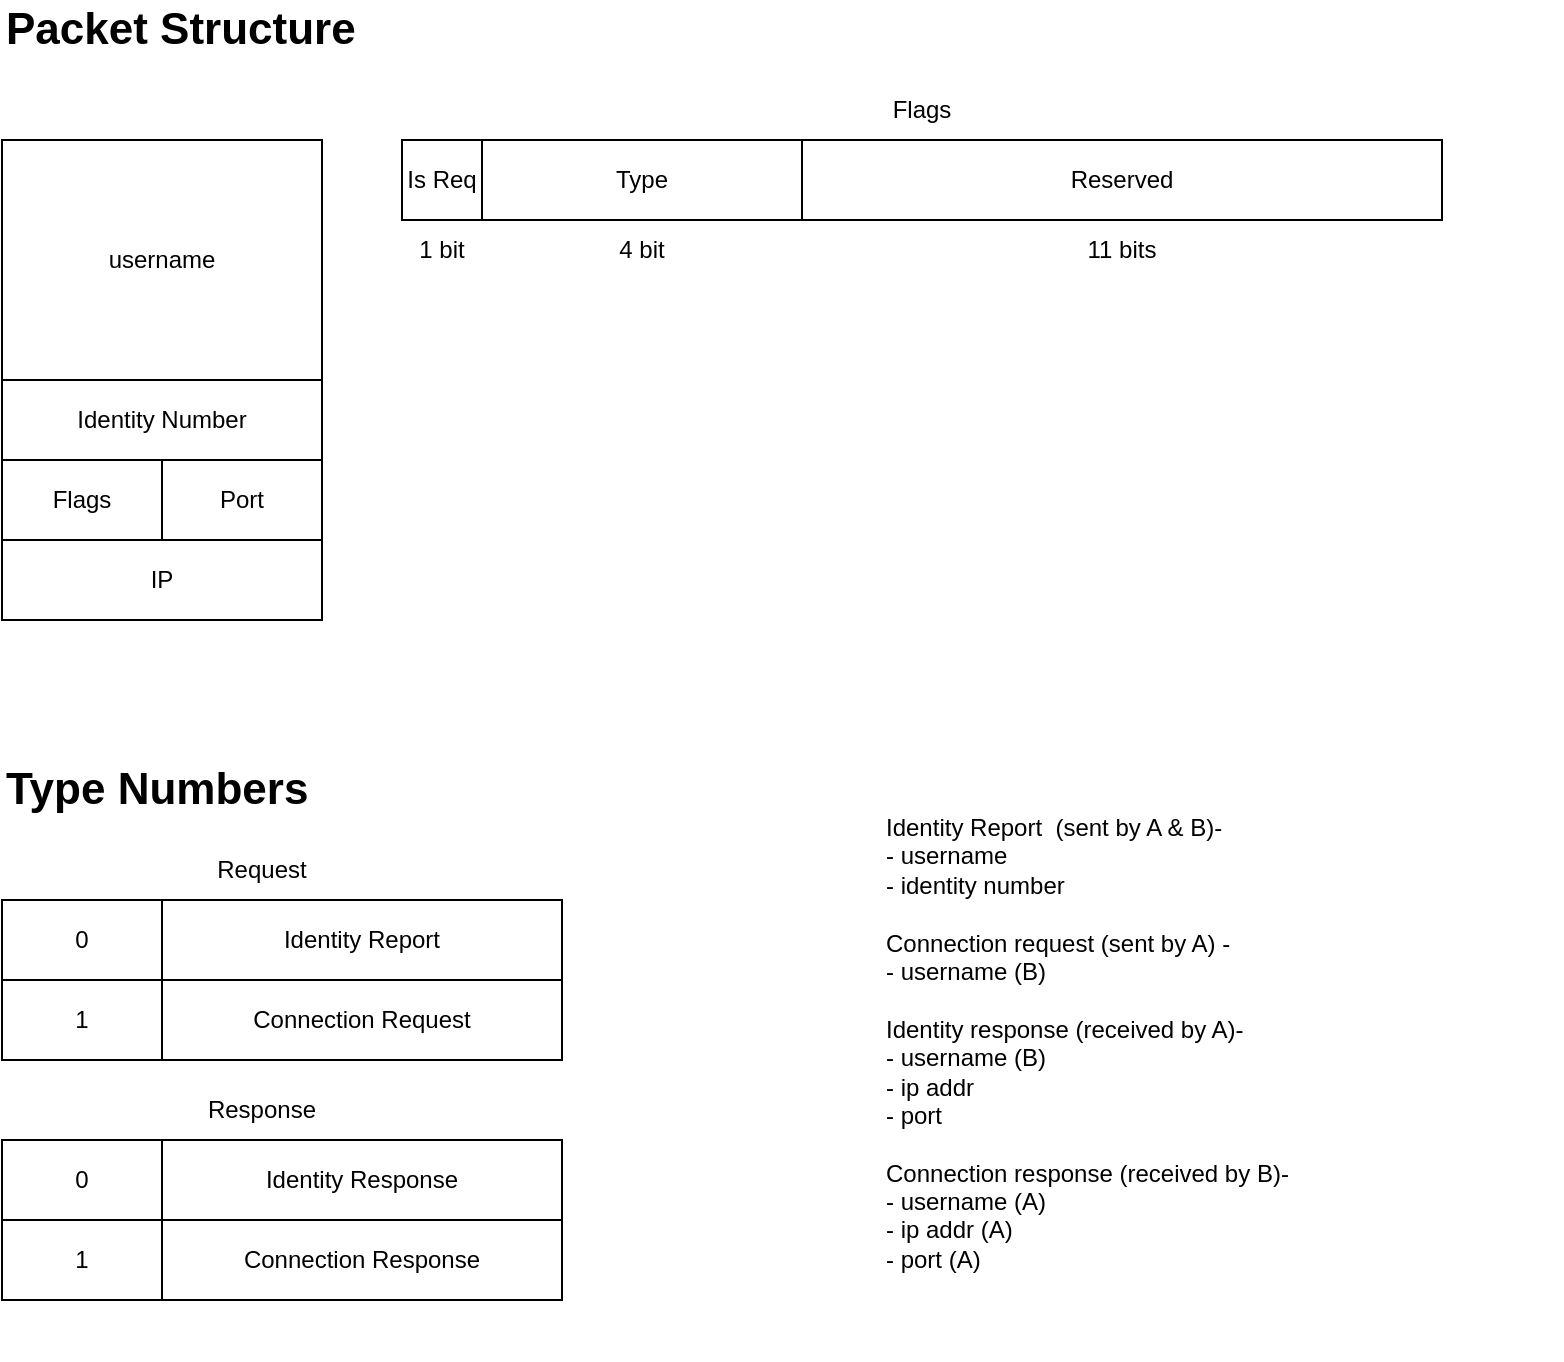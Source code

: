 <mxfile version="15.7.0" type="github"><diagram id="IKjqVOgxeg2wQAaVnLiK" name="Server Link Packet Structure"><mxGraphModel dx="1422" dy="798" grid="1" gridSize="10" guides="1" tooltips="1" connect="1" arrows="1" fold="1" page="1" pageScale="1" pageWidth="850" pageHeight="1100" math="0" shadow="0"><root><mxCell id="sJ-mI_hsvMh35UI8rQKV-0"/><mxCell id="sJ-mI_hsvMh35UI8rQKV-1" parent="sJ-mI_hsvMh35UI8rQKV-0"/><mxCell id="sJ-mI_hsvMh35UI8rQKV-2" value="Identity Report&amp;nbsp; (sent by A &amp;amp; B)-&lt;br&gt;- username&lt;br&gt;- identity number&lt;br&gt;&lt;br&gt;Connection request (sent by A) -&lt;br&gt;- username (B)&lt;br&gt;&lt;br&gt;Identity response (received by A)-&lt;br&gt;- username (B)&lt;br&gt;- ip addr&lt;br&gt;- port&lt;br&gt;&lt;br&gt;Connection response (received by B)-&lt;br&gt;- username (A)&lt;br&gt;- ip addr (A)&lt;br&gt;- port (A)" style="text;html=1;strokeColor=none;fillColor=none;align=left;verticalAlign=top;whiteSpace=wrap;rounded=0;" vertex="1" parent="sJ-mI_hsvMh35UI8rQKV-1"><mxGeometry x="480" y="430" width="340" height="280" as="geometry"/></mxCell><mxCell id="sJ-mI_hsvMh35UI8rQKV-3" value="username" style="rounded=0;whiteSpace=wrap;html=1;align=center;verticalAlign=middle;" vertex="1" parent="sJ-mI_hsvMh35UI8rQKV-1"><mxGeometry x="40" y="100" width="160" height="120" as="geometry"/></mxCell><mxCell id="sJ-mI_hsvMh35UI8rQKV-4" value="Identity Number" style="rounded=0;whiteSpace=wrap;html=1;align=center;verticalAlign=middle;" vertex="1" parent="sJ-mI_hsvMh35UI8rQKV-1"><mxGeometry x="40" y="220" width="160" height="40" as="geometry"/></mxCell><mxCell id="sJ-mI_hsvMh35UI8rQKV-5" value="Flags" style="rounded=0;whiteSpace=wrap;html=1;align=center;verticalAlign=middle;" vertex="1" parent="sJ-mI_hsvMh35UI8rQKV-1"><mxGeometry x="40" y="260" width="80" height="40" as="geometry"/></mxCell><mxCell id="sJ-mI_hsvMh35UI8rQKV-6" value="Is Req" style="rounded=0;whiteSpace=wrap;html=1;align=center;verticalAlign=middle;" vertex="1" parent="sJ-mI_hsvMh35UI8rQKV-1"><mxGeometry x="240" y="100" width="40" height="40" as="geometry"/></mxCell><mxCell id="sJ-mI_hsvMh35UI8rQKV-7" value="Flags" style="text;html=1;strokeColor=none;fillColor=none;align=center;verticalAlign=middle;whiteSpace=wrap;rounded=0;" vertex="1" parent="sJ-mI_hsvMh35UI8rQKV-1"><mxGeometry x="470" y="70" width="60" height="30" as="geometry"/></mxCell><mxCell id="sJ-mI_hsvMh35UI8rQKV-8" value="Type" style="rounded=0;whiteSpace=wrap;html=1;align=center;verticalAlign=middle;" vertex="1" parent="sJ-mI_hsvMh35UI8rQKV-1"><mxGeometry x="280" y="100" width="160" height="40" as="geometry"/></mxCell><mxCell id="sJ-mI_hsvMh35UI8rQKV-9" value="1 bit" style="text;html=1;strokeColor=none;fillColor=none;align=center;verticalAlign=middle;whiteSpace=wrap;rounded=0;" vertex="1" parent="sJ-mI_hsvMh35UI8rQKV-1"><mxGeometry x="230" y="140" width="60" height="30" as="geometry"/></mxCell><mxCell id="sJ-mI_hsvMh35UI8rQKV-10" value="4 bit" style="text;html=1;strokeColor=none;fillColor=none;align=center;verticalAlign=middle;whiteSpace=wrap;rounded=0;" vertex="1" parent="sJ-mI_hsvMh35UI8rQKV-1"><mxGeometry x="330" y="140" width="60" height="30" as="geometry"/></mxCell><mxCell id="sJ-mI_hsvMh35UI8rQKV-11" value="Port" style="rounded=0;whiteSpace=wrap;html=1;align=center;verticalAlign=middle;" vertex="1" parent="sJ-mI_hsvMh35UI8rQKV-1"><mxGeometry x="120" y="260" width="80" height="40" as="geometry"/></mxCell><mxCell id="sJ-mI_hsvMh35UI8rQKV-12" value="Reserved" style="rounded=0;whiteSpace=wrap;html=1;align=center;verticalAlign=middle;" vertex="1" parent="sJ-mI_hsvMh35UI8rQKV-1"><mxGeometry x="440" y="100" width="320" height="40" as="geometry"/></mxCell><mxCell id="sJ-mI_hsvMh35UI8rQKV-13" value="11 bits" style="text;html=1;strokeColor=none;fillColor=none;align=center;verticalAlign=middle;whiteSpace=wrap;rounded=0;" vertex="1" parent="sJ-mI_hsvMh35UI8rQKV-1"><mxGeometry x="570" y="140" width="60" height="30" as="geometry"/></mxCell><mxCell id="sJ-mI_hsvMh35UI8rQKV-14" value="IP" style="rounded=0;whiteSpace=wrap;html=1;align=center;verticalAlign=middle;" vertex="1" parent="sJ-mI_hsvMh35UI8rQKV-1"><mxGeometry x="40" y="300" width="160" height="40" as="geometry"/></mxCell><mxCell id="sJ-mI_hsvMh35UI8rQKV-15" value="0" style="rounded=0;whiteSpace=wrap;html=1;align=center;verticalAlign=middle;" vertex="1" parent="sJ-mI_hsvMh35UI8rQKV-1"><mxGeometry x="40" y="480" width="80" height="40" as="geometry"/></mxCell><mxCell id="sJ-mI_hsvMh35UI8rQKV-16" value="Identity Report" style="rounded=0;whiteSpace=wrap;html=1;align=center;verticalAlign=middle;" vertex="1" parent="sJ-mI_hsvMh35UI8rQKV-1"><mxGeometry x="120" y="480" width="200" height="40" as="geometry"/></mxCell><mxCell id="sJ-mI_hsvMh35UI8rQKV-17" value="1" style="rounded=0;whiteSpace=wrap;html=1;align=center;verticalAlign=middle;" vertex="1" parent="sJ-mI_hsvMh35UI8rQKV-1"><mxGeometry x="40" y="520" width="80" height="40" as="geometry"/></mxCell><mxCell id="sJ-mI_hsvMh35UI8rQKV-18" value="Connection Request" style="rounded=0;whiteSpace=wrap;html=1;align=center;verticalAlign=middle;" vertex="1" parent="sJ-mI_hsvMh35UI8rQKV-1"><mxGeometry x="120" y="520" width="200" height="40" as="geometry"/></mxCell><mxCell id="sJ-mI_hsvMh35UI8rQKV-19" value="0" style="rounded=0;whiteSpace=wrap;html=1;align=center;verticalAlign=middle;" vertex="1" parent="sJ-mI_hsvMh35UI8rQKV-1"><mxGeometry x="40" y="600" width="80" height="40" as="geometry"/></mxCell><mxCell id="sJ-mI_hsvMh35UI8rQKV-20" value="Identity Response" style="rounded=0;whiteSpace=wrap;html=1;align=center;verticalAlign=middle;" vertex="1" parent="sJ-mI_hsvMh35UI8rQKV-1"><mxGeometry x="120" y="600" width="200" height="40" as="geometry"/></mxCell><mxCell id="sJ-mI_hsvMh35UI8rQKV-21" value="Request" style="text;html=1;strokeColor=none;fillColor=none;align=center;verticalAlign=middle;whiteSpace=wrap;rounded=0;" vertex="1" parent="sJ-mI_hsvMh35UI8rQKV-1"><mxGeometry x="140" y="450" width="60" height="30" as="geometry"/></mxCell><mxCell id="sJ-mI_hsvMh35UI8rQKV-22" value="Response" style="text;html=1;strokeColor=none;fillColor=none;align=center;verticalAlign=middle;whiteSpace=wrap;rounded=0;" vertex="1" parent="sJ-mI_hsvMh35UI8rQKV-1"><mxGeometry x="140" y="570" width="60" height="30" as="geometry"/></mxCell><mxCell id="sJ-mI_hsvMh35UI8rQKV-23" value="1" style="rounded=0;whiteSpace=wrap;html=1;align=center;verticalAlign=middle;" vertex="1" parent="sJ-mI_hsvMh35UI8rQKV-1"><mxGeometry x="40" y="640" width="80" height="40" as="geometry"/></mxCell><mxCell id="sJ-mI_hsvMh35UI8rQKV-24" value="Connection Response" style="rounded=0;whiteSpace=wrap;html=1;align=center;verticalAlign=middle;" vertex="1" parent="sJ-mI_hsvMh35UI8rQKV-1"><mxGeometry x="120" y="640" width="200" height="40" as="geometry"/></mxCell><mxCell id="sJ-mI_hsvMh35UI8rQKV-25" value="Packet Structure" style="text;html=1;strokeColor=none;fillColor=none;align=left;verticalAlign=middle;whiteSpace=wrap;rounded=0;fontStyle=1;fontSize=22;" vertex="1" parent="sJ-mI_hsvMh35UI8rQKV-1"><mxGeometry x="40" y="30" width="250" height="30" as="geometry"/></mxCell><mxCell id="sJ-mI_hsvMh35UI8rQKV-26" value="Type Numbers" style="text;html=1;strokeColor=none;fillColor=none;align=left;verticalAlign=middle;whiteSpace=wrap;rounded=0;fontSize=22;fontStyle=1" vertex="1" parent="sJ-mI_hsvMh35UI8rQKV-1"><mxGeometry x="40" y="410" width="220" height="30" as="geometry"/></mxCell></root></mxGraphModel></diagram></mxfile>